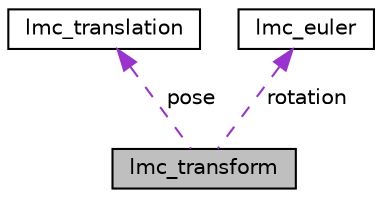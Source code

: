 digraph "lmc_transform"
{
 // LATEX_PDF_SIZE
  edge [fontname="Helvetica",fontsize="10",labelfontname="Helvetica",labelfontsize="10"];
  node [fontname="Helvetica",fontsize="10",shape=record];
  Node1 [label="lmc_transform",height=0.2,width=0.4,color="black", fillcolor="grey75", style="filled", fontcolor="black",tooltip="Transform representation."];
  Node2 -> Node1 [dir="back",color="darkorchid3",fontsize="10",style="dashed",label=" pose" ,fontname="Helvetica"];
  Node2 [label="lmc_translation",height=0.2,width=0.4,color="black", fillcolor="white", style="filled",URL="$structlmc__translation.html",tooltip="Cartesian translation coordinate."];
  Node3 -> Node1 [dir="back",color="darkorchid3",fontsize="10",style="dashed",label=" rotation" ,fontname="Helvetica"];
  Node3 [label="lmc_euler",height=0.2,width=0.4,color="black", fillcolor="white", style="filled",URL="$structlmc__euler.html",tooltip="Euler zyx representation of rotation."];
}

